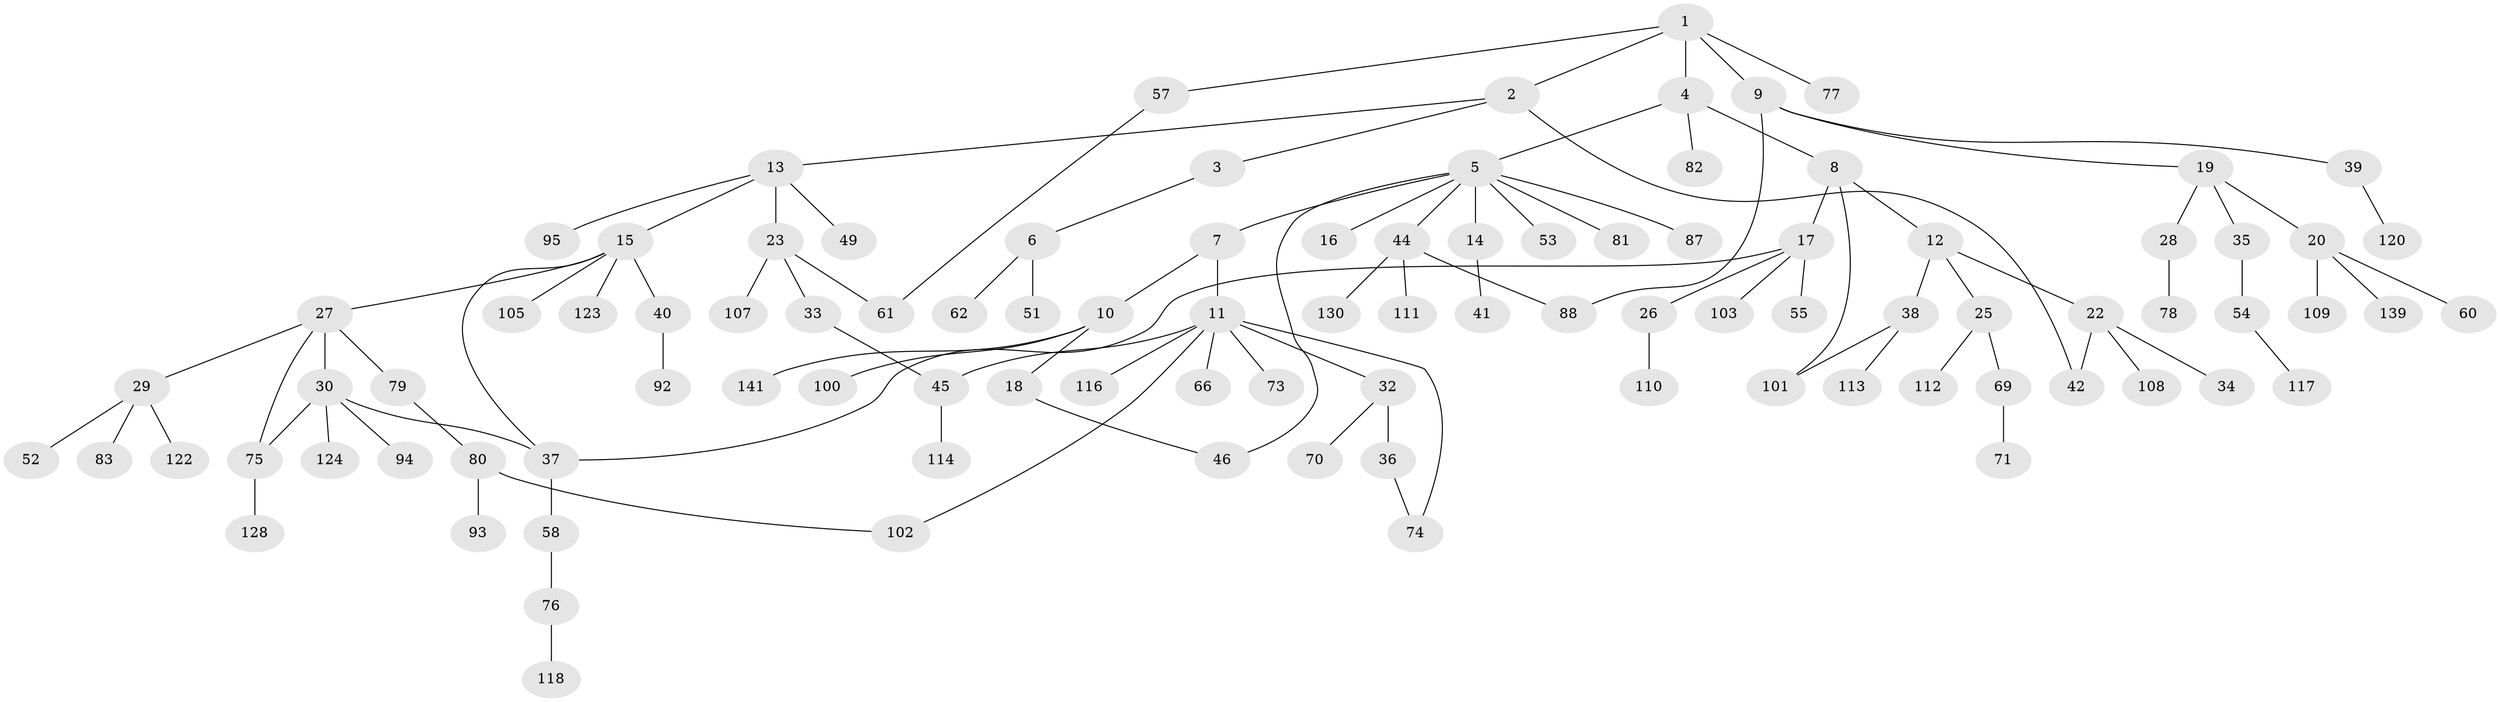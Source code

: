 // original degree distribution, {5: 0.03546099290780142, 2: 0.2695035460992908, 4: 0.09929078014184398, 9: 0.0070921985815602835, 3: 0.16312056737588654, 7: 0.0070921985815602835, 1: 0.41134751773049644, 6: 0.0070921985815602835}
// Generated by graph-tools (version 1.1) at 2025/16/03/04/25 18:16:53]
// undirected, 98 vertices, 108 edges
graph export_dot {
graph [start="1"]
  node [color=gray90,style=filled];
  1;
  2 [super="+21"];
  3;
  4;
  5;
  6;
  7;
  8;
  9;
  10;
  11 [super="+56+135"];
  12;
  13;
  14 [super="+99"];
  15 [super="+85"];
  16;
  17 [super="+31"];
  18;
  19;
  20 [super="+24"];
  22;
  23;
  25;
  26;
  27;
  28;
  29 [super="+48+84"];
  30 [super="+47+89"];
  32;
  33;
  34 [super="+59"];
  35;
  36;
  37;
  38;
  39 [super="+43+50"];
  40 [super="+86"];
  41 [super="+65+127"];
  42 [super="+96+68"];
  44 [super="+63"];
  45;
  46 [super="+121"];
  49;
  51;
  52 [super="+132"];
  53;
  54;
  55;
  57;
  58 [super="+91"];
  60;
  61 [super="+126"];
  62;
  66;
  69;
  70;
  71;
  73;
  74;
  75;
  76;
  77;
  78 [super="+97"];
  79;
  80;
  81;
  82;
  83;
  87;
  88;
  92 [super="+104"];
  93;
  94;
  95;
  100;
  101 [super="+134"];
  102 [super="+140"];
  103;
  105;
  107;
  108 [super="+133"];
  109 [super="+138"];
  110;
  111 [super="+115"];
  112;
  113;
  114;
  116;
  117 [super="+137"];
  118;
  120;
  122;
  123;
  124;
  128;
  130;
  139;
  141;
  1 -- 2;
  1 -- 4;
  1 -- 9;
  1 -- 57;
  1 -- 77;
  2 -- 3;
  2 -- 13;
  2 -- 42;
  3 -- 6;
  4 -- 5;
  4 -- 8;
  4 -- 82;
  5 -- 7;
  5 -- 14;
  5 -- 16;
  5 -- 44;
  5 -- 46;
  5 -- 53;
  5 -- 81;
  5 -- 87;
  6 -- 51;
  6 -- 62;
  7 -- 10;
  7 -- 11;
  8 -- 12;
  8 -- 17;
  8 -- 101;
  9 -- 19;
  9 -- 39;
  9 -- 88;
  10 -- 18;
  10 -- 100;
  10 -- 141;
  11 -- 32;
  11 -- 66;
  11 -- 116;
  11 -- 73 [weight=2];
  11 -- 74;
  11 -- 45;
  11 -- 102;
  12 -- 22;
  12 -- 25;
  12 -- 38;
  13 -- 15;
  13 -- 23;
  13 -- 49;
  13 -- 95;
  14 -- 41;
  15 -- 27;
  15 -- 40 [weight=2];
  15 -- 105;
  15 -- 123;
  15 -- 37;
  17 -- 26;
  17 -- 37;
  17 -- 55;
  17 -- 103;
  18 -- 46;
  19 -- 20;
  19 -- 28;
  19 -- 35;
  20 -- 60;
  20 -- 139;
  20 -- 109;
  22 -- 34;
  22 -- 42;
  22 -- 108;
  23 -- 33;
  23 -- 107;
  23 -- 61;
  25 -- 69;
  25 -- 112;
  26 -- 110;
  27 -- 29;
  27 -- 30;
  27 -- 75;
  27 -- 79;
  28 -- 78;
  29 -- 122;
  29 -- 83;
  29 -- 52;
  30 -- 94;
  30 -- 124;
  30 -- 75;
  30 -- 37;
  32 -- 36;
  32 -- 70;
  33 -- 45;
  35 -- 54;
  36 -- 74;
  37 -- 58;
  38 -- 113;
  38 -- 101;
  39 -- 120;
  40 -- 92;
  44 -- 111;
  44 -- 88;
  44 -- 130;
  45 -- 114;
  54 -- 117;
  57 -- 61;
  58 -- 76;
  69 -- 71;
  75 -- 128;
  76 -- 118;
  79 -- 80;
  80 -- 93;
  80 -- 102;
}
